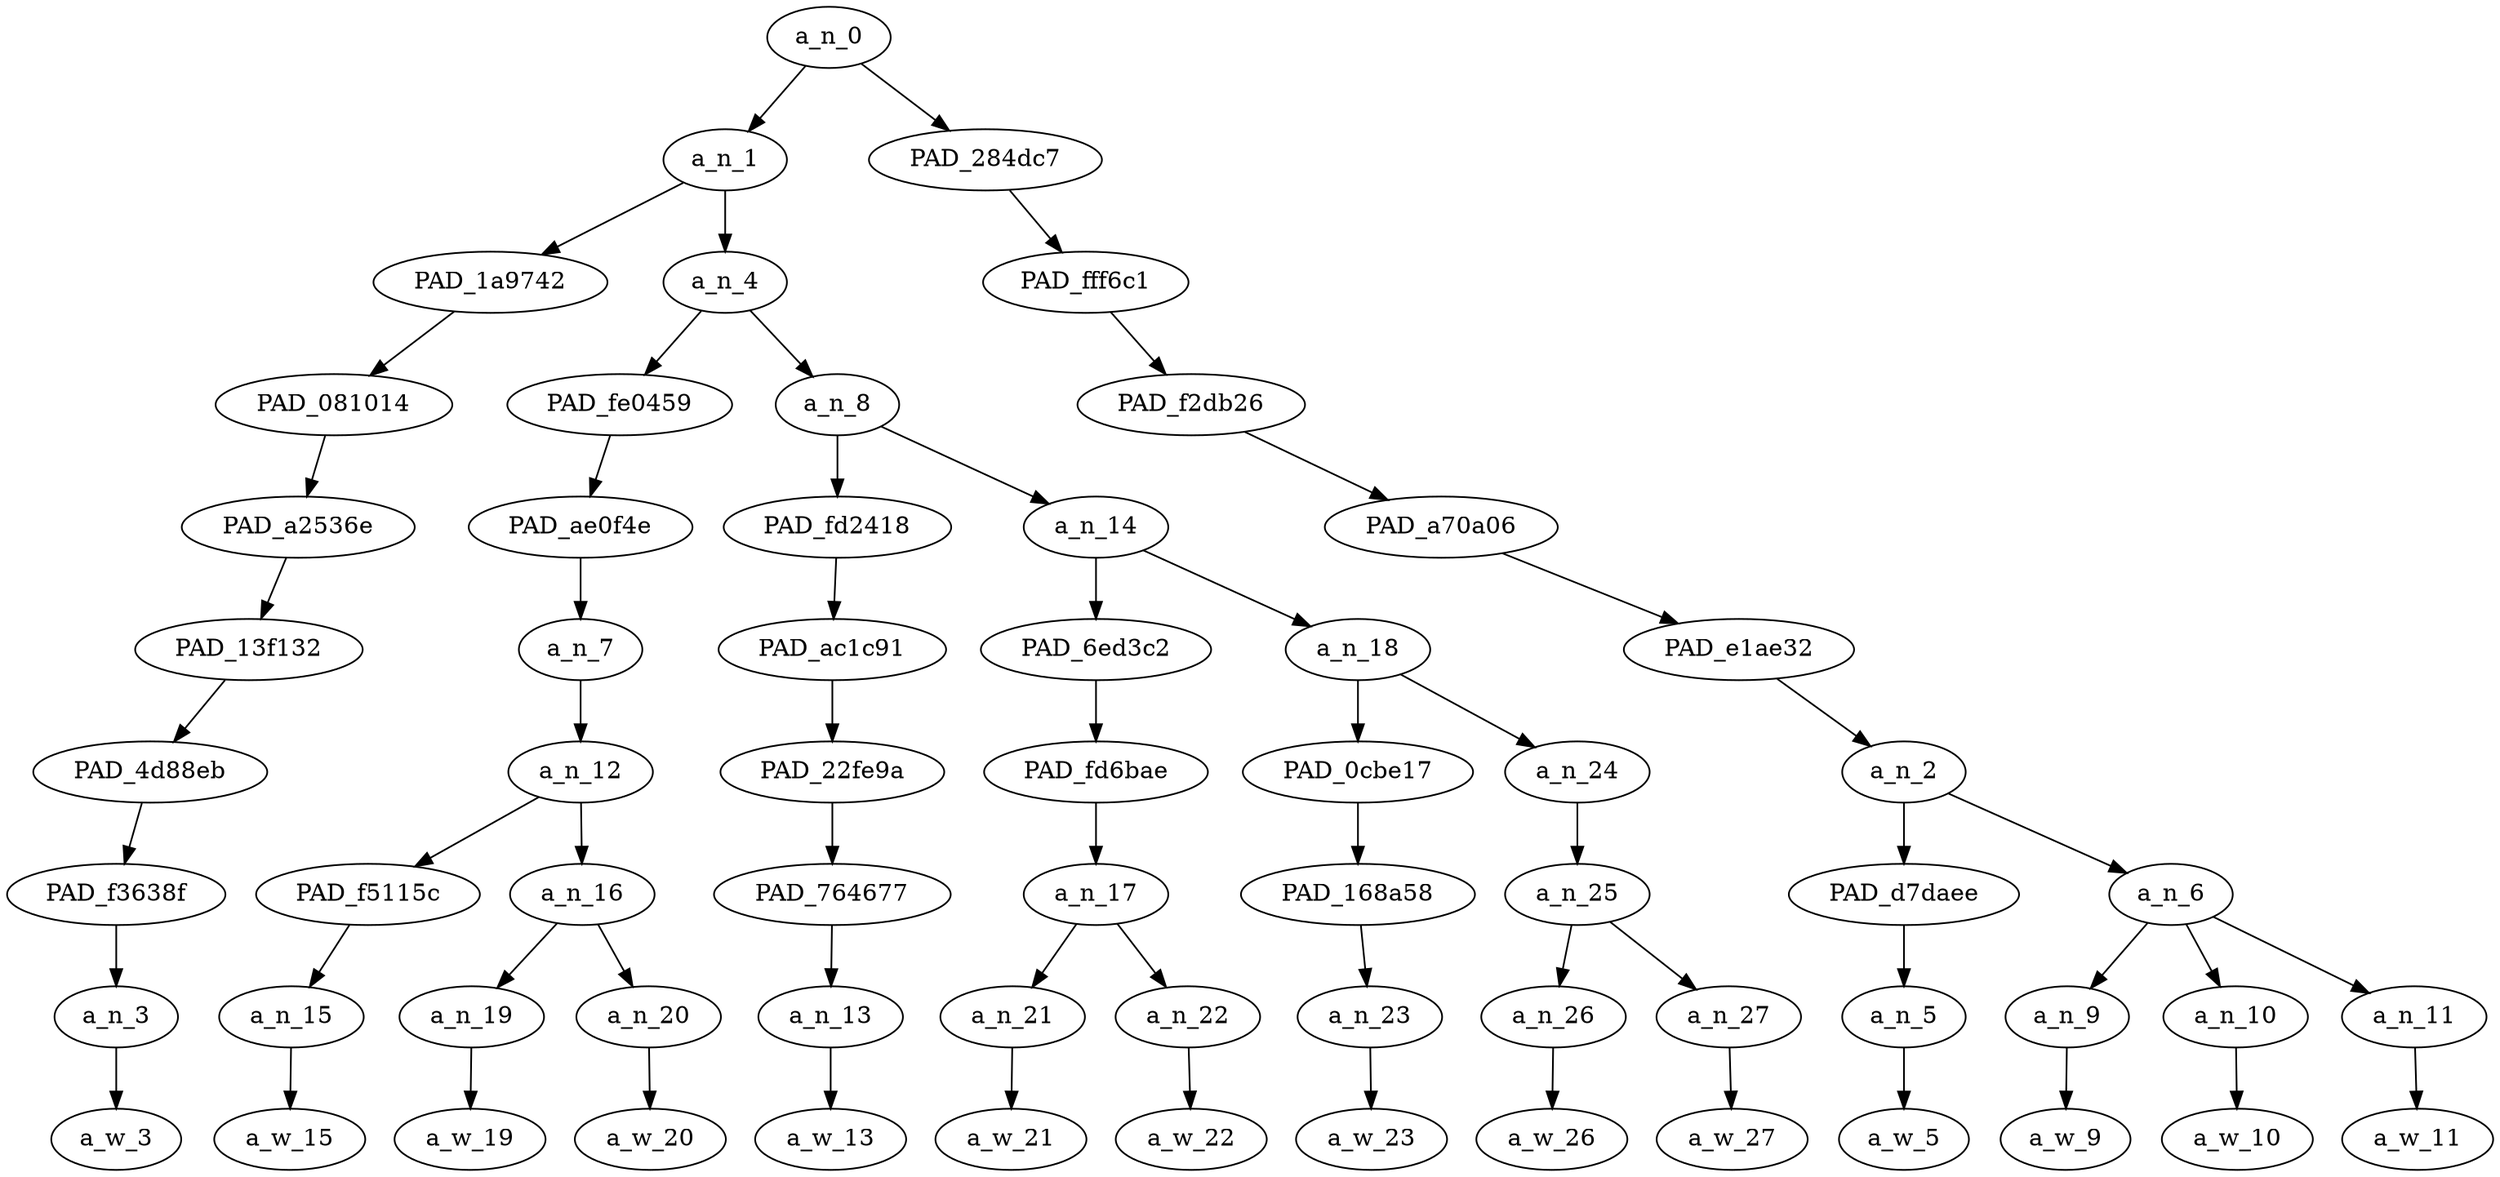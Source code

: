 strict digraph "" {
	a_n_0	[div_dir=1,
		index=0,
		level=9,
		pos="6.3828125,9!",
		text_span="[0, 1, 2, 3, 4, 5, 6, 7, 8, 9, 10, 11, 12, 13]",
		value=1.00000001];
	a_n_1	[div_dir=1,
		index=0,
		level=8,
		pos="1.765625,8!",
		text_span="[0, 1, 2, 3, 4, 5, 6, 7, 8, 9]",
		value=0.74292382];
	a_n_0 -> a_n_1;
	PAD_284dc7	[div_dir=-1,
		index=1,
		level=8,
		pos="11.0,8!",
		text_span="[10, 11, 12, 13]",
		value=0.25706802];
	a_n_0 -> PAD_284dc7;
	PAD_1a9742	[div_dir=-1,
		index=0,
		level=7,
		pos="0.0,7!",
		text_span="[0]",
		value=0.03711639];
	a_n_1 -> PAD_1a9742;
	a_n_4	[div_dir=1,
		index=1,
		level=7,
		pos="3.53125,7!",
		text_span="[1, 2, 3, 4, 5, 6, 7, 8, 9]",
		value=0.70573633];
	a_n_1 -> a_n_4;
	PAD_081014	[div_dir=-1,
		index=0,
		level=6,
		pos="0.0,6!",
		text_span="[0]",
		value=0.03711639];
	PAD_1a9742 -> PAD_081014;
	PAD_a2536e	[div_dir=-1,
		index=0,
		level=5,
		pos="0.0,5!",
		text_span="[0]",
		value=0.03711639];
	PAD_081014 -> PAD_a2536e;
	PAD_13f132	[div_dir=-1,
		index=0,
		level=4,
		pos="0.0,4!",
		text_span="[0]",
		value=0.03711639];
	PAD_a2536e -> PAD_13f132;
	PAD_4d88eb	[div_dir=-1,
		index=0,
		level=3,
		pos="0.0,3!",
		text_span="[0]",
		value=0.03711639];
	PAD_13f132 -> PAD_4d88eb;
	PAD_f3638f	[div_dir=-1,
		index=0,
		level=2,
		pos="0.0,2!",
		text_span="[0]",
		value=0.03711639];
	PAD_4d88eb -> PAD_f3638f;
	a_n_3	[div_dir=-1,
		index=0,
		level=1,
		pos="0.0,1!",
		text_span="[0]",
		value=0.03711639];
	PAD_f3638f -> a_n_3;
	a_w_3	[div_dir=0,
		index=0,
		level=0,
		pos="0,0!",
		text_span="[0]",
		value=that];
	a_n_3 -> a_w_3;
	PAD_fe0459	[div_dir=-1,
		index=1,
		level=6,
		pos="1.75,6!",
		text_span="[1, 2, 3]",
		value=0.49623339];
	a_n_4 -> PAD_fe0459;
	a_n_8	[div_dir=1,
		index=2,
		level=6,
		pos="5.3125,6!",
		text_span="[4, 5, 6, 7, 8, 9]",
		value=0.20939447];
	a_n_4 -> a_n_8;
	PAD_ae0f4e	[div_dir=-1,
		index=1,
		level=5,
		pos="1.75,5!",
		text_span="[1, 2, 3]",
		value=0.49623339];
	PAD_fe0459 -> PAD_ae0f4e;
	a_n_7	[div_dir=-1,
		index=1,
		level=4,
		pos="1.75,4!",
		text_span="[1, 2, 3]",
		value=0.49623339];
	PAD_ae0f4e -> a_n_7;
	a_n_12	[div_dir=-1,
		index=1,
		level=3,
		pos="1.75,3!",
		text_span="[1, 2, 3]",
		value=0.49620543];
	a_n_7 -> a_n_12;
	PAD_f5115c	[div_dir=1,
		index=1,
		level=2,
		pos="1.0,2!",
		text_span="[1]",
		value=0.13396526];
	a_n_12 -> PAD_f5115c;
	a_n_16	[div_dir=-1,
		index=2,
		level=2,
		pos="2.5,2!",
		text_span="[2, 3]",
		value=0.36221222];
	a_n_12 -> a_n_16;
	a_n_15	[div_dir=1,
		index=1,
		level=1,
		pos="1.0,1!",
		text_span="[1]",
		value=0.13396526];
	PAD_f5115c -> a_n_15;
	a_w_15	[div_dir=0,
		index=1,
		level=0,
		pos="1,0!",
		text_span="[1]",
		value=laung];
	a_n_15 -> a_w_15;
	a_n_19	[div_dir=-1,
		index=2,
		level=1,
		pos="2.0,1!",
		text_span="[2]",
		value=0.28941582];
	a_n_16 -> a_n_19;
	a_n_20	[div_dir=1,
		index=3,
		level=1,
		pos="3.0,1!",
		text_span="[3]",
		value=0.07271051];
	a_n_16 -> a_n_20;
	a_w_19	[div_dir=0,
		index=2,
		level=0,
		pos="2,0!",
		text_span="[2]",
		value=gawacha];
	a_n_19 -> a_w_19;
	a_w_20	[div_dir=0,
		index=3,
		level=0,
		pos="3,0!",
		text_span="[3]",
		value=song];
	a_n_20 -> a_w_20;
	PAD_fd2418	[div_dir=1,
		index=2,
		level=5,
		pos="4.0,5!",
		text_span="[4]",
		value=0.02924767];
	a_n_8 -> PAD_fd2418;
	a_n_14	[div_dir=1,
		index=3,
		level=5,
		pos="6.625,5!",
		text_span="[5, 6, 7, 8, 9]",
		value=0.17996291];
	a_n_8 -> a_n_14;
	PAD_ac1c91	[div_dir=1,
		index=2,
		level=4,
		pos="4.0,4!",
		text_span="[4]",
		value=0.02924767];
	PAD_fd2418 -> PAD_ac1c91;
	PAD_22fe9a	[div_dir=1,
		index=2,
		level=3,
		pos="4.0,3!",
		text_span="[4]",
		value=0.02924767];
	PAD_ac1c91 -> PAD_22fe9a;
	PAD_764677	[div_dir=1,
		index=3,
		level=2,
		pos="4.0,2!",
		text_span="[4]",
		value=0.02924767];
	PAD_22fe9a -> PAD_764677;
	a_n_13	[div_dir=1,
		index=4,
		level=1,
		pos="4.0,1!",
		text_span="[4]",
		value=0.02924767];
	PAD_764677 -> a_n_13;
	a_w_13	[div_dir=0,
		index=4,
		level=0,
		pos="4,0!",
		text_span="[4]",
		value=is];
	a_n_13 -> a_w_13;
	PAD_6ed3c2	[div_dir=1,
		index=3,
		level=4,
		pos="5.5,4!",
		text_span="[5, 6]",
		value=0.06872441];
	a_n_14 -> PAD_6ed3c2;
	a_n_18	[div_dir=1,
		index=4,
		level=4,
		pos="7.75,4!",
		text_span="[7, 8, 9]",
		value=0.11109092];
	a_n_14 -> a_n_18;
	PAD_fd6bae	[div_dir=1,
		index=3,
		level=3,
		pos="5.5,3!",
		text_span="[5, 6]",
		value=0.06872441];
	PAD_6ed3c2 -> PAD_fd6bae;
	a_n_17	[div_dir=1,
		index=4,
		level=2,
		pos="5.5,2!",
		text_span="[5, 6]",
		value=0.06872441];
	PAD_fd6bae -> a_n_17;
	a_n_21	[div_dir=1,
		index=5,
		level=1,
		pos="5.0,1!",
		text_span="[5]",
		value=0.02762607];
	a_n_17 -> a_n_21;
	a_n_22	[div_dir=1,
		index=6,
		level=1,
		pos="6.0,1!",
		text_span="[6]",
		value=0.04104495];
	a_n_17 -> a_n_22;
	a_w_21	[div_dir=0,
		index=5,
		level=0,
		pos="5,0!",
		text_span="[5]",
		value=so];
	a_n_21 -> a_w_21;
	a_w_22	[div_dir=0,
		index=6,
		level=0,
		pos="6,0!",
		text_span="[6]",
		value=bad];
	a_n_22 -> a_w_22;
	PAD_0cbe17	[div_dir=1,
		index=4,
		level=3,
		pos="7.0,3!",
		text_span="[7]",
		value=0.05188953];
	a_n_18 -> PAD_0cbe17;
	a_n_24	[div_dir=1,
		index=5,
		level=3,
		pos="8.5,3!",
		text_span="[8, 9]",
		value=0.05905446];
	a_n_18 -> a_n_24;
	PAD_168a58	[div_dir=1,
		index=5,
		level=2,
		pos="7.0,2!",
		text_span="[7]",
		value=0.05188953];
	PAD_0cbe17 -> PAD_168a58;
	a_n_23	[div_dir=1,
		index=7,
		level=1,
		pos="7.0,1!",
		text_span="[7]",
		value=0.05188953];
	PAD_168a58 -> a_n_23;
	a_w_23	[div_dir=0,
		index=7,
		level=0,
		pos="7,0!",
		text_span="[7]",
		value=whoever];
	a_n_23 -> a_w_23;
	a_n_25	[div_dir=1,
		index=6,
		level=2,
		pos="8.5,2!",
		text_span="[8, 9]",
		value=0.05891614];
	a_n_24 -> a_n_25;
	a_n_26	[div_dir=1,
		index=8,
		level=1,
		pos="8.0,1!",
		text_span="[8]",
		value=0.03588485];
	a_n_25 -> a_n_26;
	a_n_27	[div_dir=1,
		index=9,
		level=1,
		pos="9.0,1!",
		text_span="[9]",
		value=0.02289297];
	a_n_25 -> a_n_27;
	a_w_26	[div_dir=0,
		index=8,
		level=0,
		pos="8,0!",
		text_span="[8]",
		value=plays];
	a_n_26 -> a_w_26;
	a_w_27	[div_dir=0,
		index=9,
		level=0,
		pos="9,0!",
		text_span="[9]",
		value=it];
	a_n_27 -> a_w_27;
	PAD_fff6c1	[div_dir=-1,
		index=2,
		level=7,
		pos="11.0,7!",
		text_span="[10, 11, 12, 13]",
		value=0.25706802];
	PAD_284dc7 -> PAD_fff6c1;
	PAD_f2db26	[div_dir=-1,
		index=3,
		level=6,
		pos="11.0,6!",
		text_span="[10, 11, 12, 13]",
		value=0.25706802];
	PAD_fff6c1 -> PAD_f2db26;
	PAD_a70a06	[div_dir=-1,
		index=4,
		level=5,
		pos="11.0,5!",
		text_span="[10, 11, 12, 13]",
		value=0.25706802];
	PAD_f2db26 -> PAD_a70a06;
	PAD_e1ae32	[div_dir=-1,
		index=5,
		level=4,
		pos="11.0,4!",
		text_span="[10, 11, 12, 13]",
		value=0.25706802];
	PAD_a70a06 -> PAD_e1ae32;
	a_n_2	[div_dir=-1,
		index=6,
		level=3,
		pos="11.0,3!",
		text_span="[10, 11, 12, 13]",
		value=0.25706802];
	PAD_e1ae32 -> a_n_2;
	PAD_d7daee	[div_dir=1,
		index=7,
		level=2,
		pos="10.0,2!",
		text_span="[10]",
		value=0.02271211];
	a_n_2 -> PAD_d7daee;
	a_n_6	[div_dir=-1,
		index=8,
		level=2,
		pos="12.0,2!",
		text_span="[11, 12, 13]",
		value=0.23427284];
	a_n_2 -> a_n_6;
	a_n_5	[div_dir=1,
		index=10,
		level=1,
		pos="10.0,1!",
		text_span="[10]",
		value=0.02271211];
	PAD_d7daee -> a_n_5;
	a_w_5	[div_dir=0,
		index=10,
		level=0,
		pos="10,0!",
		text_span="[10]",
		value=has];
	a_n_5 -> a_w_5;
	a_n_9	[div_dir=-1,
		index=11,
		level=1,
		pos="11.0,1!",
		text_span="[11]",
		value=0.02084458];
	a_n_6 -> a_n_9;
	a_n_10	[div_dir=1,
		index=12,
		level=1,
		pos="12.0,1!",
		text_span="[12]",
		value=0.11327216];
	a_n_6 -> a_n_10;
	a_n_11	[div_dir=-1,
		index=13,
		level=1,
		pos="13.0,1!",
		text_span="[13]",
		value=0.10004502];
	a_n_6 -> a_n_11;
	a_w_9	[div_dir=0,
		index=11,
		level=0,
		pos="11,0!",
		text_span="[11]",
		value=a];
	a_n_9 -> a_w_9;
	a_w_10	[div_dir=0,
		index=12,
		level=0,
		pos="12,0!",
		text_span="[12]",
		value=prolapse];
	a_n_10 -> a_w_10;
	a_w_11	[div_dir=0,
		index=13,
		level=0,
		pos="13,0!",
		text_span="[13]",
		value=rectum];
	a_n_11 -> a_w_11;
}
